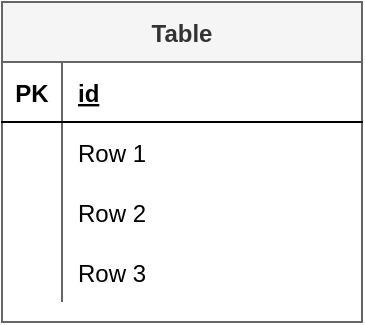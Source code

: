 <mxfile version="14.8.5" type="github"><diagram id="Q8l5I6ip2f-MDic3Psqy" name="Page-1"><mxGraphModel dx="1426" dy="769" grid="1" gridSize="10" guides="1" tooltips="1" connect="1" arrows="1" fold="1" page="1" pageScale="1" pageWidth="827" pageHeight="1169" math="0" shadow="0"><root><mxCell id="0"/><mxCell id="1" parent="0"/><mxCell id="Hrr7kOWHOzz8bM4RBXrk-1" value="Table" style="shape=table;startSize=30;container=1;collapsible=1;childLayout=tableLayout;fixedRows=1;rowLines=0;fontStyle=1;align=center;resizeLast=1;fillColor=#f5f5f5;strokeColor=#666666;fontColor=#333333;" vertex="1" parent="1"><mxGeometry x="40" y="40" width="180" height="160" as="geometry"/></mxCell><mxCell id="Hrr7kOWHOzz8bM4RBXrk-2" value="" style="shape=partialRectangle;collapsible=0;dropTarget=0;pointerEvents=0;fillColor=none;top=0;left=0;bottom=1;right=0;points=[[0,0.5],[1,0.5]];portConstraint=eastwest;" vertex="1" parent="Hrr7kOWHOzz8bM4RBXrk-1"><mxGeometry y="30" width="180" height="30" as="geometry"/></mxCell><mxCell id="Hrr7kOWHOzz8bM4RBXrk-3" value="PK" style="shape=partialRectangle;connectable=0;fillColor=none;top=0;left=0;bottom=0;right=0;fontStyle=1;overflow=hidden;" vertex="1" parent="Hrr7kOWHOzz8bM4RBXrk-2"><mxGeometry width="30" height="30" as="geometry"/></mxCell><mxCell id="Hrr7kOWHOzz8bM4RBXrk-4" value="id" style="shape=partialRectangle;connectable=0;fillColor=none;top=0;left=0;bottom=0;right=0;align=left;spacingLeft=6;fontStyle=5;overflow=hidden;" vertex="1" parent="Hrr7kOWHOzz8bM4RBXrk-2"><mxGeometry x="30" width="150" height="30" as="geometry"/></mxCell><mxCell id="Hrr7kOWHOzz8bM4RBXrk-5" value="" style="shape=partialRectangle;collapsible=0;dropTarget=0;pointerEvents=0;fillColor=none;top=0;left=0;bottom=0;right=0;points=[[0,0.5],[1,0.5]];portConstraint=eastwest;" vertex="1" parent="Hrr7kOWHOzz8bM4RBXrk-1"><mxGeometry y="60" width="180" height="30" as="geometry"/></mxCell><mxCell id="Hrr7kOWHOzz8bM4RBXrk-6" value="" style="shape=partialRectangle;connectable=0;fillColor=none;top=0;left=0;bottom=0;right=0;editable=1;overflow=hidden;" vertex="1" parent="Hrr7kOWHOzz8bM4RBXrk-5"><mxGeometry width="30" height="30" as="geometry"/></mxCell><mxCell id="Hrr7kOWHOzz8bM4RBXrk-7" value="Row 1" style="shape=partialRectangle;connectable=0;fillColor=none;top=0;left=0;bottom=0;right=0;align=left;spacingLeft=6;overflow=hidden;" vertex="1" parent="Hrr7kOWHOzz8bM4RBXrk-5"><mxGeometry x="30" width="150" height="30" as="geometry"/></mxCell><mxCell id="Hrr7kOWHOzz8bM4RBXrk-8" value="" style="shape=partialRectangle;collapsible=0;dropTarget=0;pointerEvents=0;fillColor=none;top=0;left=0;bottom=0;right=0;points=[[0,0.5],[1,0.5]];portConstraint=eastwest;" vertex="1" parent="Hrr7kOWHOzz8bM4RBXrk-1"><mxGeometry y="90" width="180" height="30" as="geometry"/></mxCell><mxCell id="Hrr7kOWHOzz8bM4RBXrk-9" value="" style="shape=partialRectangle;connectable=0;fillColor=none;top=0;left=0;bottom=0;right=0;editable=1;overflow=hidden;" vertex="1" parent="Hrr7kOWHOzz8bM4RBXrk-8"><mxGeometry width="30" height="30" as="geometry"/></mxCell><mxCell id="Hrr7kOWHOzz8bM4RBXrk-10" value="Row 2" style="shape=partialRectangle;connectable=0;fillColor=none;top=0;left=0;bottom=0;right=0;align=left;spacingLeft=6;overflow=hidden;" vertex="1" parent="Hrr7kOWHOzz8bM4RBXrk-8"><mxGeometry x="30" width="150" height="30" as="geometry"/></mxCell><mxCell id="Hrr7kOWHOzz8bM4RBXrk-11" value="" style="shape=partialRectangle;collapsible=0;dropTarget=0;pointerEvents=0;fillColor=none;top=0;left=0;bottom=0;right=0;points=[[0,0.5],[1,0.5]];portConstraint=eastwest;" vertex="1" parent="Hrr7kOWHOzz8bM4RBXrk-1"><mxGeometry y="120" width="180" height="30" as="geometry"/></mxCell><mxCell id="Hrr7kOWHOzz8bM4RBXrk-12" value="" style="shape=partialRectangle;connectable=0;fillColor=none;top=0;left=0;bottom=0;right=0;editable=1;overflow=hidden;" vertex="1" parent="Hrr7kOWHOzz8bM4RBXrk-11"><mxGeometry width="30" height="30" as="geometry"/></mxCell><mxCell id="Hrr7kOWHOzz8bM4RBXrk-13" value="Row 3" style="shape=partialRectangle;connectable=0;fillColor=none;top=0;left=0;bottom=0;right=0;align=left;spacingLeft=6;overflow=hidden;" vertex="1" parent="Hrr7kOWHOzz8bM4RBXrk-11"><mxGeometry x="30" width="150" height="30" as="geometry"/></mxCell></root></mxGraphModel></diagram></mxfile>